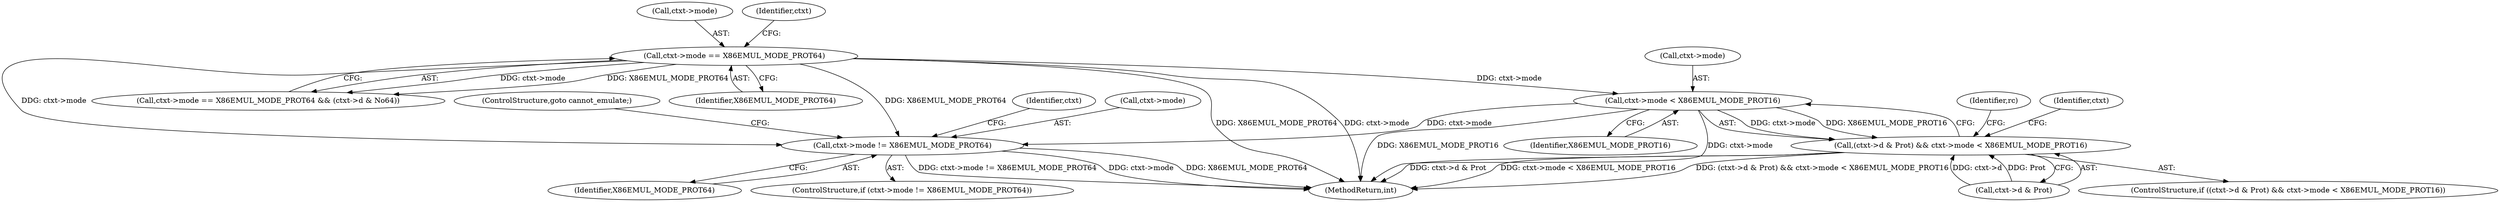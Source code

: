 digraph "0_linux_234f3ce485d54017f15cf5e0699cff4100121601_8@pointer" {
"1000420" [label="(Call,ctxt->mode < X86EMUL_MODE_PROT16)"];
"1000246" [label="(Call,ctxt->mode == X86EMUL_MODE_PROT64)"];
"1000414" [label="(Call,(ctxt->d & Prot) && ctxt->mode < X86EMUL_MODE_PROT16)"];
"1000767" [label="(Call,ctxt->mode != X86EMUL_MODE_PROT64)"];
"1000768" [label="(Call,ctxt->mode)"];
"1000772" [label="(ControlStructure,goto cannot_emulate;)"];
"1000421" [label="(Call,ctxt->mode)"];
"1000424" [label="(Identifier,X86EMUL_MODE_PROT16)"];
"1000246" [label="(Call,ctxt->mode == X86EMUL_MODE_PROT64)"];
"1000247" [label="(Call,ctxt->mode)"];
"1000767" [label="(Call,ctxt->mode != X86EMUL_MODE_PROT64)"];
"1000415" [label="(Call,ctxt->d & Prot)"];
"1000771" [label="(Identifier,X86EMUL_MODE_PROT64)"];
"1000420" [label="(Call,ctxt->mode < X86EMUL_MODE_PROT16)"];
"1000766" [label="(ControlStructure,if (ctxt->mode != X86EMUL_MODE_PROT64))"];
"1000245" [label="(Call,ctxt->mode == X86EMUL_MODE_PROT64 && (ctxt->d & No64))"];
"1000413" [label="(ControlStructure,if ((ctxt->d & Prot) && ctxt->mode < X86EMUL_MODE_PROT16))"];
"1000776" [label="(Identifier,ctxt)"];
"1000253" [label="(Identifier,ctxt)"];
"1000250" [label="(Identifier,X86EMUL_MODE_PROT64)"];
"1000414" [label="(Call,(ctxt->d & Prot) && ctxt->mode < X86EMUL_MODE_PROT16)"];
"1000427" [label="(Identifier,rc)"];
"1000434" [label="(Identifier,ctxt)"];
"1001480" [label="(MethodReturn,int)"];
"1000420" -> "1000414"  [label="AST: "];
"1000420" -> "1000424"  [label="CFG: "];
"1000421" -> "1000420"  [label="AST: "];
"1000424" -> "1000420"  [label="AST: "];
"1000414" -> "1000420"  [label="CFG: "];
"1000420" -> "1001480"  [label="DDG: X86EMUL_MODE_PROT16"];
"1000420" -> "1001480"  [label="DDG: ctxt->mode"];
"1000420" -> "1000414"  [label="DDG: ctxt->mode"];
"1000420" -> "1000414"  [label="DDG: X86EMUL_MODE_PROT16"];
"1000246" -> "1000420"  [label="DDG: ctxt->mode"];
"1000420" -> "1000767"  [label="DDG: ctxt->mode"];
"1000246" -> "1000245"  [label="AST: "];
"1000246" -> "1000250"  [label="CFG: "];
"1000247" -> "1000246"  [label="AST: "];
"1000250" -> "1000246"  [label="AST: "];
"1000253" -> "1000246"  [label="CFG: "];
"1000245" -> "1000246"  [label="CFG: "];
"1000246" -> "1001480"  [label="DDG: X86EMUL_MODE_PROT64"];
"1000246" -> "1001480"  [label="DDG: ctxt->mode"];
"1000246" -> "1000245"  [label="DDG: ctxt->mode"];
"1000246" -> "1000245"  [label="DDG: X86EMUL_MODE_PROT64"];
"1000246" -> "1000767"  [label="DDG: ctxt->mode"];
"1000246" -> "1000767"  [label="DDG: X86EMUL_MODE_PROT64"];
"1000414" -> "1000413"  [label="AST: "];
"1000414" -> "1000415"  [label="CFG: "];
"1000415" -> "1000414"  [label="AST: "];
"1000427" -> "1000414"  [label="CFG: "];
"1000434" -> "1000414"  [label="CFG: "];
"1000414" -> "1001480"  [label="DDG: ctxt->mode < X86EMUL_MODE_PROT16"];
"1000414" -> "1001480"  [label="DDG: (ctxt->d & Prot) && ctxt->mode < X86EMUL_MODE_PROT16"];
"1000414" -> "1001480"  [label="DDG: ctxt->d & Prot"];
"1000415" -> "1000414"  [label="DDG: ctxt->d"];
"1000415" -> "1000414"  [label="DDG: Prot"];
"1000767" -> "1000766"  [label="AST: "];
"1000767" -> "1000771"  [label="CFG: "];
"1000768" -> "1000767"  [label="AST: "];
"1000771" -> "1000767"  [label="AST: "];
"1000772" -> "1000767"  [label="CFG: "];
"1000776" -> "1000767"  [label="CFG: "];
"1000767" -> "1001480"  [label="DDG: ctxt->mode != X86EMUL_MODE_PROT64"];
"1000767" -> "1001480"  [label="DDG: ctxt->mode"];
"1000767" -> "1001480"  [label="DDG: X86EMUL_MODE_PROT64"];
}
